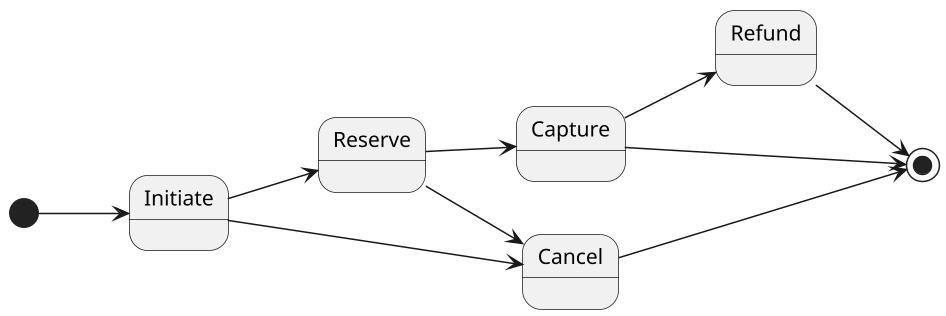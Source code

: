 @startuml
skinparam monochrome true

scale 1.5
left to right direction

[*] --> Initiate
Initiate --> Reserve
Reserve --> Capture
Reserve --> Cancel
Capture --> Refund
Capture --> [*]
Cancel --> [*]
Refund --> [*]
Initiate --> Cancel
@enduml
